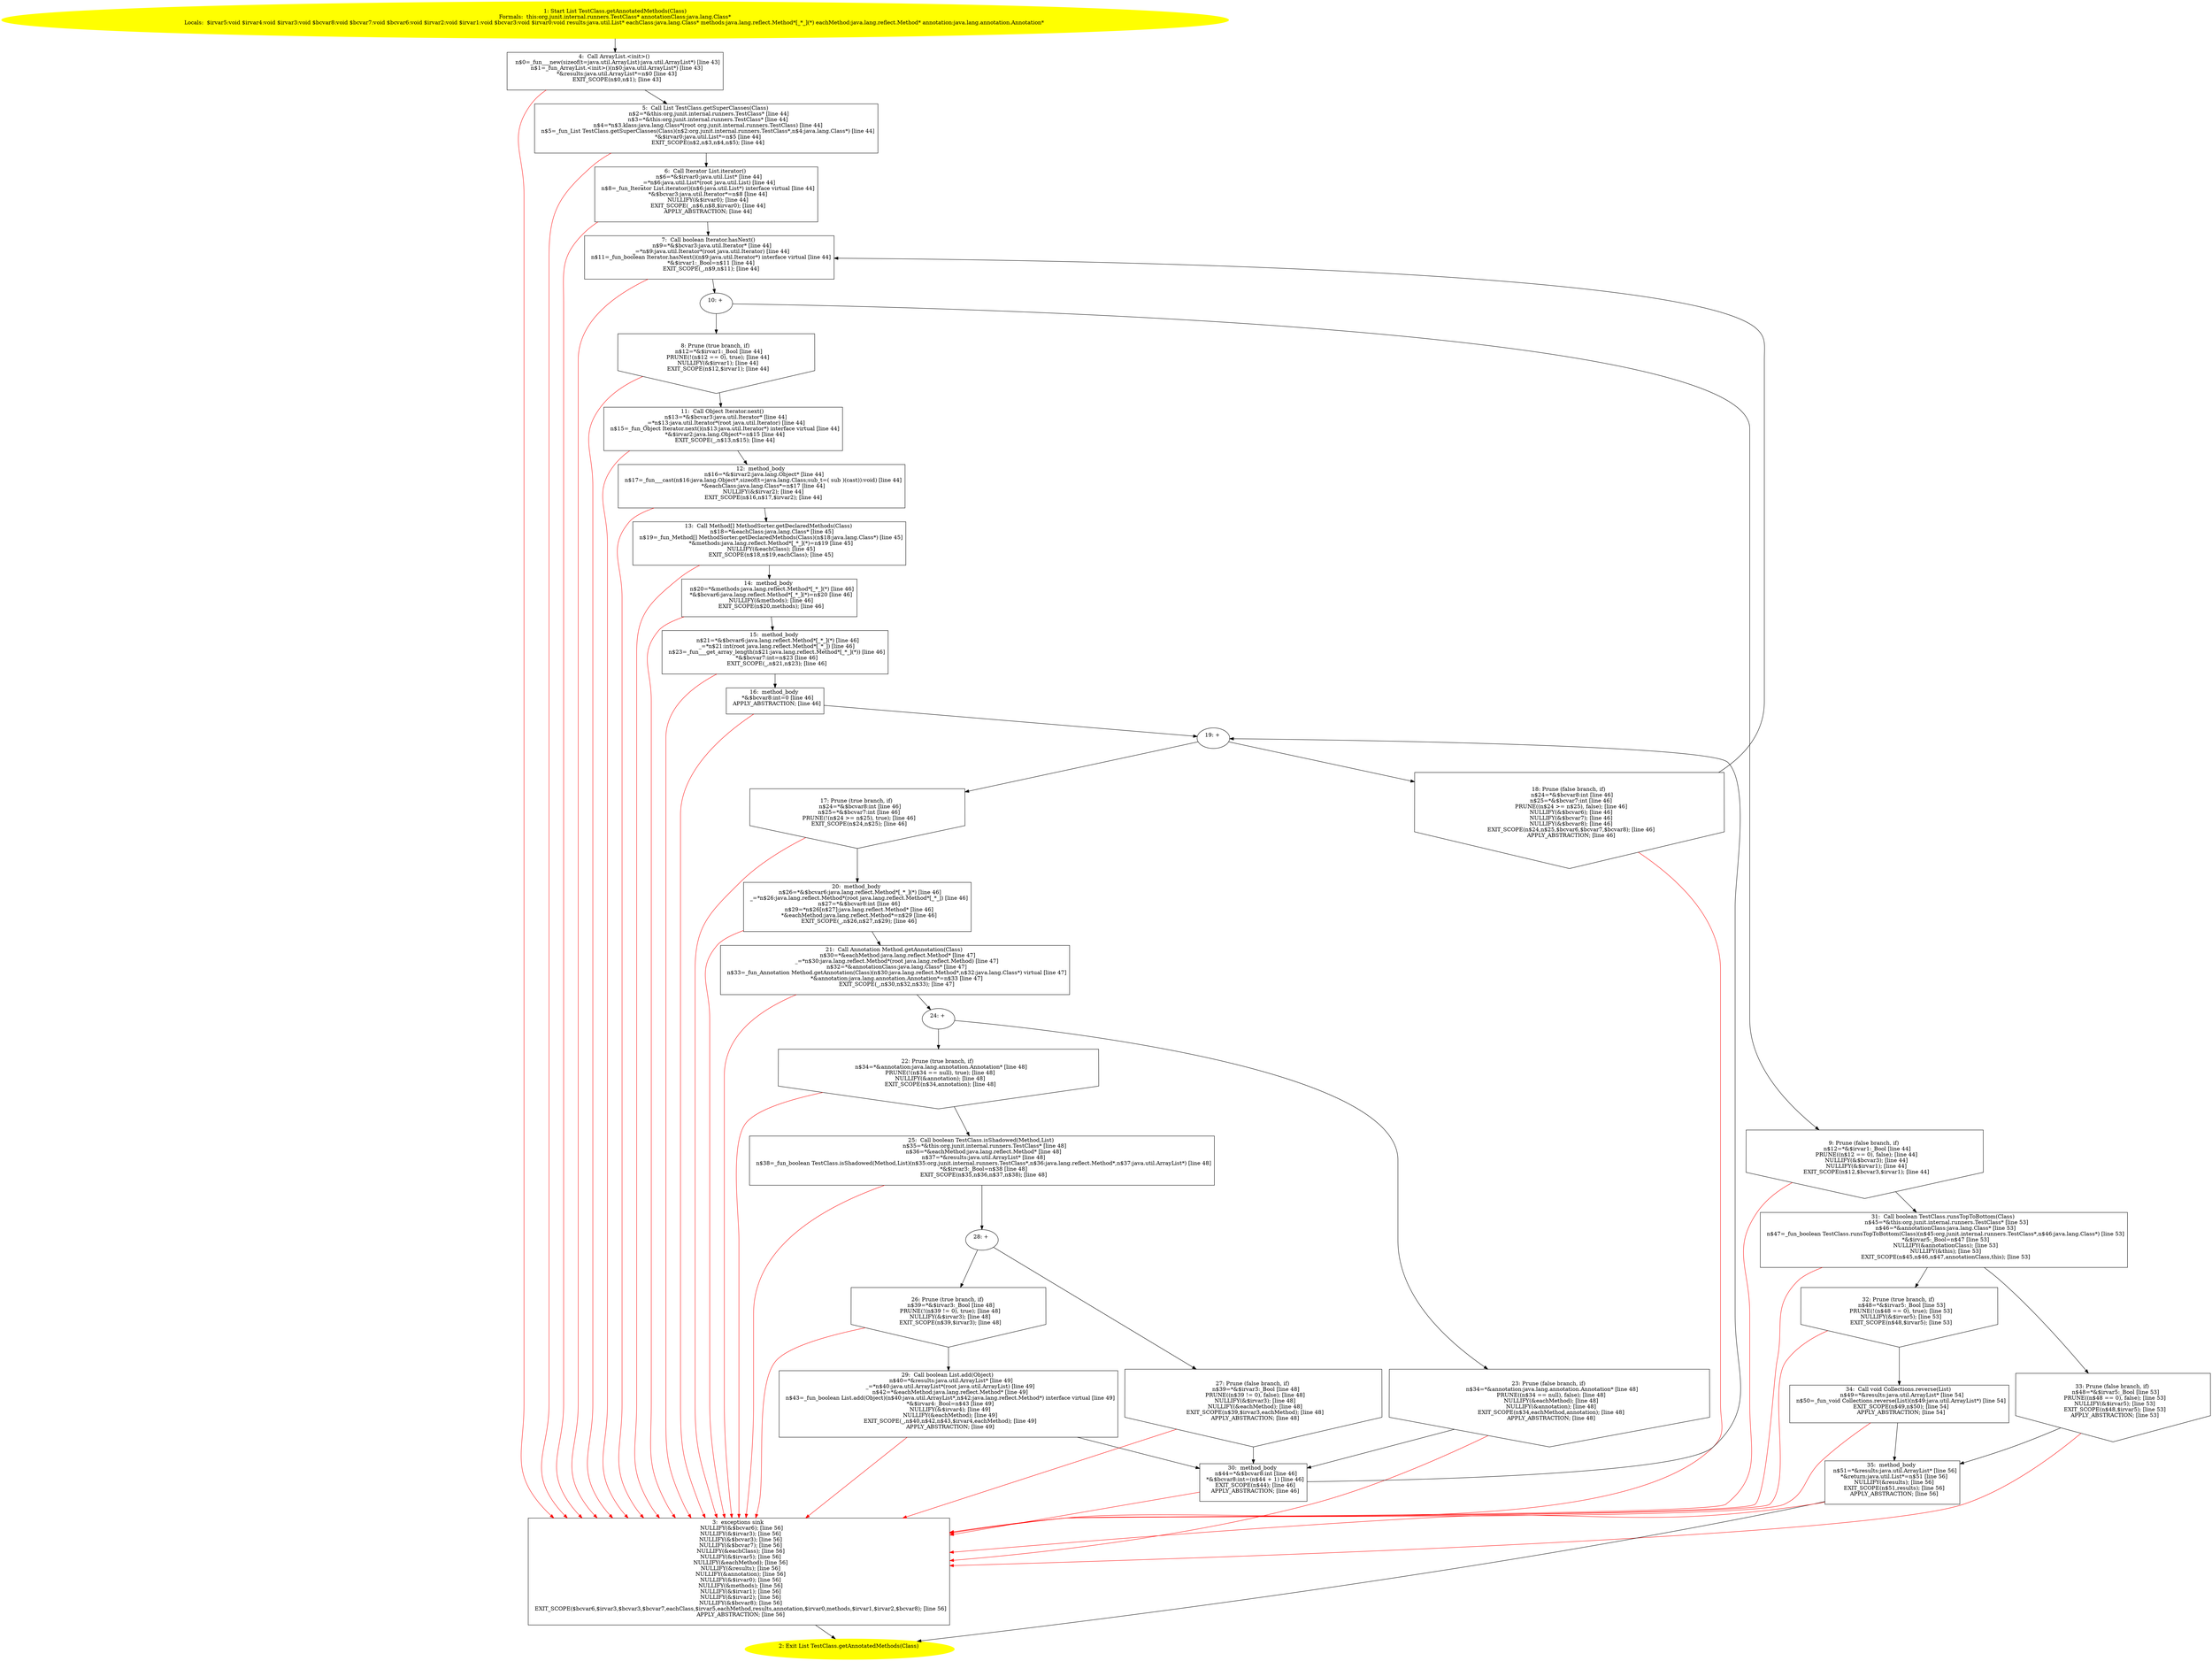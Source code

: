 /* @generated */
digraph cfg {
"org.junit.internal.runners.TestClass.getAnnotatedMethods(java.lang.Class):java.util.List.0c612e170a97fbf32b95e46c3983233b_1" [label="1: Start List TestClass.getAnnotatedMethods(Class)\nFormals:  this:org.junit.internal.runners.TestClass* annotationClass:java.lang.Class*\nLocals:  $irvar5:void $irvar4:void $irvar3:void $bcvar8:void $bcvar7:void $bcvar6:void $irvar2:void $irvar1:void $bcvar3:void $irvar0:void results:java.util.List* eachClass:java.lang.Class* methods:java.lang.reflect.Method*[_*_](*) eachMethod:java.lang.reflect.Method* annotation:java.lang.annotation.Annotation* \n  " color=yellow style=filled]
	

	 "org.junit.internal.runners.TestClass.getAnnotatedMethods(java.lang.Class):java.util.List.0c612e170a97fbf32b95e46c3983233b_1" -> "org.junit.internal.runners.TestClass.getAnnotatedMethods(java.lang.Class):java.util.List.0c612e170a97fbf32b95e46c3983233b_4" ;
"org.junit.internal.runners.TestClass.getAnnotatedMethods(java.lang.Class):java.util.List.0c612e170a97fbf32b95e46c3983233b_2" [label="2: Exit List TestClass.getAnnotatedMethods(Class) \n  " color=yellow style=filled]
	

"org.junit.internal.runners.TestClass.getAnnotatedMethods(java.lang.Class):java.util.List.0c612e170a97fbf32b95e46c3983233b_3" [label="3:  exceptions sink \n   NULLIFY(&$bcvar6); [line 56]\n  NULLIFY(&$irvar3); [line 56]\n  NULLIFY(&$bcvar3); [line 56]\n  NULLIFY(&$bcvar7); [line 56]\n  NULLIFY(&eachClass); [line 56]\n  NULLIFY(&$irvar5); [line 56]\n  NULLIFY(&eachMethod); [line 56]\n  NULLIFY(&results); [line 56]\n  NULLIFY(&annotation); [line 56]\n  NULLIFY(&$irvar0); [line 56]\n  NULLIFY(&methods); [line 56]\n  NULLIFY(&$irvar1); [line 56]\n  NULLIFY(&$irvar2); [line 56]\n  NULLIFY(&$bcvar8); [line 56]\n  EXIT_SCOPE($bcvar6,$irvar3,$bcvar3,$bcvar7,eachClass,$irvar5,eachMethod,results,annotation,$irvar0,methods,$irvar1,$irvar2,$bcvar8); [line 56]\n  APPLY_ABSTRACTION; [line 56]\n " shape="box"]
	

	 "org.junit.internal.runners.TestClass.getAnnotatedMethods(java.lang.Class):java.util.List.0c612e170a97fbf32b95e46c3983233b_3" -> "org.junit.internal.runners.TestClass.getAnnotatedMethods(java.lang.Class):java.util.List.0c612e170a97fbf32b95e46c3983233b_2" ;
"org.junit.internal.runners.TestClass.getAnnotatedMethods(java.lang.Class):java.util.List.0c612e170a97fbf32b95e46c3983233b_4" [label="4:  Call ArrayList.<init>() \n   n$0=_fun___new(sizeof(t=java.util.ArrayList):java.util.ArrayList*) [line 43]\n  n$1=_fun_ArrayList.<init>()(n$0:java.util.ArrayList*) [line 43]\n  *&results:java.util.ArrayList*=n$0 [line 43]\n  EXIT_SCOPE(n$0,n$1); [line 43]\n " shape="box"]
	

	 "org.junit.internal.runners.TestClass.getAnnotatedMethods(java.lang.Class):java.util.List.0c612e170a97fbf32b95e46c3983233b_4" -> "org.junit.internal.runners.TestClass.getAnnotatedMethods(java.lang.Class):java.util.List.0c612e170a97fbf32b95e46c3983233b_5" ;
	 "org.junit.internal.runners.TestClass.getAnnotatedMethods(java.lang.Class):java.util.List.0c612e170a97fbf32b95e46c3983233b_4" -> "org.junit.internal.runners.TestClass.getAnnotatedMethods(java.lang.Class):java.util.List.0c612e170a97fbf32b95e46c3983233b_3" [color="red" ];
"org.junit.internal.runners.TestClass.getAnnotatedMethods(java.lang.Class):java.util.List.0c612e170a97fbf32b95e46c3983233b_5" [label="5:  Call List TestClass.getSuperClasses(Class) \n   n$2=*&this:org.junit.internal.runners.TestClass* [line 44]\n  n$3=*&this:org.junit.internal.runners.TestClass* [line 44]\n  n$4=*n$3.klass:java.lang.Class*(root org.junit.internal.runners.TestClass) [line 44]\n  n$5=_fun_List TestClass.getSuperClasses(Class)(n$2:org.junit.internal.runners.TestClass*,n$4:java.lang.Class*) [line 44]\n  *&$irvar0:java.util.List*=n$5 [line 44]\n  EXIT_SCOPE(n$2,n$3,n$4,n$5); [line 44]\n " shape="box"]
	

	 "org.junit.internal.runners.TestClass.getAnnotatedMethods(java.lang.Class):java.util.List.0c612e170a97fbf32b95e46c3983233b_5" -> "org.junit.internal.runners.TestClass.getAnnotatedMethods(java.lang.Class):java.util.List.0c612e170a97fbf32b95e46c3983233b_6" ;
	 "org.junit.internal.runners.TestClass.getAnnotatedMethods(java.lang.Class):java.util.List.0c612e170a97fbf32b95e46c3983233b_5" -> "org.junit.internal.runners.TestClass.getAnnotatedMethods(java.lang.Class):java.util.List.0c612e170a97fbf32b95e46c3983233b_3" [color="red" ];
"org.junit.internal.runners.TestClass.getAnnotatedMethods(java.lang.Class):java.util.List.0c612e170a97fbf32b95e46c3983233b_6" [label="6:  Call Iterator List.iterator() \n   n$6=*&$irvar0:java.util.List* [line 44]\n  _=*n$6:java.util.List*(root java.util.List) [line 44]\n  n$8=_fun_Iterator List.iterator()(n$6:java.util.List*) interface virtual [line 44]\n  *&$bcvar3:java.util.Iterator*=n$8 [line 44]\n  NULLIFY(&$irvar0); [line 44]\n  EXIT_SCOPE(_,n$6,n$8,$irvar0); [line 44]\n  APPLY_ABSTRACTION; [line 44]\n " shape="box"]
	

	 "org.junit.internal.runners.TestClass.getAnnotatedMethods(java.lang.Class):java.util.List.0c612e170a97fbf32b95e46c3983233b_6" -> "org.junit.internal.runners.TestClass.getAnnotatedMethods(java.lang.Class):java.util.List.0c612e170a97fbf32b95e46c3983233b_7" ;
	 "org.junit.internal.runners.TestClass.getAnnotatedMethods(java.lang.Class):java.util.List.0c612e170a97fbf32b95e46c3983233b_6" -> "org.junit.internal.runners.TestClass.getAnnotatedMethods(java.lang.Class):java.util.List.0c612e170a97fbf32b95e46c3983233b_3" [color="red" ];
"org.junit.internal.runners.TestClass.getAnnotatedMethods(java.lang.Class):java.util.List.0c612e170a97fbf32b95e46c3983233b_7" [label="7:  Call boolean Iterator.hasNext() \n   n$9=*&$bcvar3:java.util.Iterator* [line 44]\n  _=*n$9:java.util.Iterator*(root java.util.Iterator) [line 44]\n  n$11=_fun_boolean Iterator.hasNext()(n$9:java.util.Iterator*) interface virtual [line 44]\n  *&$irvar1:_Bool=n$11 [line 44]\n  EXIT_SCOPE(_,n$9,n$11); [line 44]\n " shape="box"]
	

	 "org.junit.internal.runners.TestClass.getAnnotatedMethods(java.lang.Class):java.util.List.0c612e170a97fbf32b95e46c3983233b_7" -> "org.junit.internal.runners.TestClass.getAnnotatedMethods(java.lang.Class):java.util.List.0c612e170a97fbf32b95e46c3983233b_10" ;
	 "org.junit.internal.runners.TestClass.getAnnotatedMethods(java.lang.Class):java.util.List.0c612e170a97fbf32b95e46c3983233b_7" -> "org.junit.internal.runners.TestClass.getAnnotatedMethods(java.lang.Class):java.util.List.0c612e170a97fbf32b95e46c3983233b_3" [color="red" ];
"org.junit.internal.runners.TestClass.getAnnotatedMethods(java.lang.Class):java.util.List.0c612e170a97fbf32b95e46c3983233b_8" [label="8: Prune (true branch, if) \n   n$12=*&$irvar1:_Bool [line 44]\n  PRUNE(!(n$12 == 0), true); [line 44]\n  NULLIFY(&$irvar1); [line 44]\n  EXIT_SCOPE(n$12,$irvar1); [line 44]\n " shape="invhouse"]
	

	 "org.junit.internal.runners.TestClass.getAnnotatedMethods(java.lang.Class):java.util.List.0c612e170a97fbf32b95e46c3983233b_8" -> "org.junit.internal.runners.TestClass.getAnnotatedMethods(java.lang.Class):java.util.List.0c612e170a97fbf32b95e46c3983233b_11" ;
	 "org.junit.internal.runners.TestClass.getAnnotatedMethods(java.lang.Class):java.util.List.0c612e170a97fbf32b95e46c3983233b_8" -> "org.junit.internal.runners.TestClass.getAnnotatedMethods(java.lang.Class):java.util.List.0c612e170a97fbf32b95e46c3983233b_3" [color="red" ];
"org.junit.internal.runners.TestClass.getAnnotatedMethods(java.lang.Class):java.util.List.0c612e170a97fbf32b95e46c3983233b_9" [label="9: Prune (false branch, if) \n   n$12=*&$irvar1:_Bool [line 44]\n  PRUNE((n$12 == 0), false); [line 44]\n  NULLIFY(&$bcvar3); [line 44]\n  NULLIFY(&$irvar1); [line 44]\n  EXIT_SCOPE(n$12,$bcvar3,$irvar1); [line 44]\n " shape="invhouse"]
	

	 "org.junit.internal.runners.TestClass.getAnnotatedMethods(java.lang.Class):java.util.List.0c612e170a97fbf32b95e46c3983233b_9" -> "org.junit.internal.runners.TestClass.getAnnotatedMethods(java.lang.Class):java.util.List.0c612e170a97fbf32b95e46c3983233b_31" ;
	 "org.junit.internal.runners.TestClass.getAnnotatedMethods(java.lang.Class):java.util.List.0c612e170a97fbf32b95e46c3983233b_9" -> "org.junit.internal.runners.TestClass.getAnnotatedMethods(java.lang.Class):java.util.List.0c612e170a97fbf32b95e46c3983233b_3" [color="red" ];
"org.junit.internal.runners.TestClass.getAnnotatedMethods(java.lang.Class):java.util.List.0c612e170a97fbf32b95e46c3983233b_10" [label="10: + \n  " ]
	

	 "org.junit.internal.runners.TestClass.getAnnotatedMethods(java.lang.Class):java.util.List.0c612e170a97fbf32b95e46c3983233b_10" -> "org.junit.internal.runners.TestClass.getAnnotatedMethods(java.lang.Class):java.util.List.0c612e170a97fbf32b95e46c3983233b_8" ;
	 "org.junit.internal.runners.TestClass.getAnnotatedMethods(java.lang.Class):java.util.List.0c612e170a97fbf32b95e46c3983233b_10" -> "org.junit.internal.runners.TestClass.getAnnotatedMethods(java.lang.Class):java.util.List.0c612e170a97fbf32b95e46c3983233b_9" ;
"org.junit.internal.runners.TestClass.getAnnotatedMethods(java.lang.Class):java.util.List.0c612e170a97fbf32b95e46c3983233b_11" [label="11:  Call Object Iterator.next() \n   n$13=*&$bcvar3:java.util.Iterator* [line 44]\n  _=*n$13:java.util.Iterator*(root java.util.Iterator) [line 44]\n  n$15=_fun_Object Iterator.next()(n$13:java.util.Iterator*) interface virtual [line 44]\n  *&$irvar2:java.lang.Object*=n$15 [line 44]\n  EXIT_SCOPE(_,n$13,n$15); [line 44]\n " shape="box"]
	

	 "org.junit.internal.runners.TestClass.getAnnotatedMethods(java.lang.Class):java.util.List.0c612e170a97fbf32b95e46c3983233b_11" -> "org.junit.internal.runners.TestClass.getAnnotatedMethods(java.lang.Class):java.util.List.0c612e170a97fbf32b95e46c3983233b_12" ;
	 "org.junit.internal.runners.TestClass.getAnnotatedMethods(java.lang.Class):java.util.List.0c612e170a97fbf32b95e46c3983233b_11" -> "org.junit.internal.runners.TestClass.getAnnotatedMethods(java.lang.Class):java.util.List.0c612e170a97fbf32b95e46c3983233b_3" [color="red" ];
"org.junit.internal.runners.TestClass.getAnnotatedMethods(java.lang.Class):java.util.List.0c612e170a97fbf32b95e46c3983233b_12" [label="12:  method_body \n   n$16=*&$irvar2:java.lang.Object* [line 44]\n  n$17=_fun___cast(n$16:java.lang.Object*,sizeof(t=java.lang.Class;sub_t=( sub )(cast)):void) [line 44]\n  *&eachClass:java.lang.Class*=n$17 [line 44]\n  NULLIFY(&$irvar2); [line 44]\n  EXIT_SCOPE(n$16,n$17,$irvar2); [line 44]\n " shape="box"]
	

	 "org.junit.internal.runners.TestClass.getAnnotatedMethods(java.lang.Class):java.util.List.0c612e170a97fbf32b95e46c3983233b_12" -> "org.junit.internal.runners.TestClass.getAnnotatedMethods(java.lang.Class):java.util.List.0c612e170a97fbf32b95e46c3983233b_13" ;
	 "org.junit.internal.runners.TestClass.getAnnotatedMethods(java.lang.Class):java.util.List.0c612e170a97fbf32b95e46c3983233b_12" -> "org.junit.internal.runners.TestClass.getAnnotatedMethods(java.lang.Class):java.util.List.0c612e170a97fbf32b95e46c3983233b_3" [color="red" ];
"org.junit.internal.runners.TestClass.getAnnotatedMethods(java.lang.Class):java.util.List.0c612e170a97fbf32b95e46c3983233b_13" [label="13:  Call Method[] MethodSorter.getDeclaredMethods(Class) \n   n$18=*&eachClass:java.lang.Class* [line 45]\n  n$19=_fun_Method[] MethodSorter.getDeclaredMethods(Class)(n$18:java.lang.Class*) [line 45]\n  *&methods:java.lang.reflect.Method*[_*_](*)=n$19 [line 45]\n  NULLIFY(&eachClass); [line 45]\n  EXIT_SCOPE(n$18,n$19,eachClass); [line 45]\n " shape="box"]
	

	 "org.junit.internal.runners.TestClass.getAnnotatedMethods(java.lang.Class):java.util.List.0c612e170a97fbf32b95e46c3983233b_13" -> "org.junit.internal.runners.TestClass.getAnnotatedMethods(java.lang.Class):java.util.List.0c612e170a97fbf32b95e46c3983233b_14" ;
	 "org.junit.internal.runners.TestClass.getAnnotatedMethods(java.lang.Class):java.util.List.0c612e170a97fbf32b95e46c3983233b_13" -> "org.junit.internal.runners.TestClass.getAnnotatedMethods(java.lang.Class):java.util.List.0c612e170a97fbf32b95e46c3983233b_3" [color="red" ];
"org.junit.internal.runners.TestClass.getAnnotatedMethods(java.lang.Class):java.util.List.0c612e170a97fbf32b95e46c3983233b_14" [label="14:  method_body \n   n$20=*&methods:java.lang.reflect.Method*[_*_](*) [line 46]\n  *&$bcvar6:java.lang.reflect.Method*[_*_](*)=n$20 [line 46]\n  NULLIFY(&methods); [line 46]\n  EXIT_SCOPE(n$20,methods); [line 46]\n " shape="box"]
	

	 "org.junit.internal.runners.TestClass.getAnnotatedMethods(java.lang.Class):java.util.List.0c612e170a97fbf32b95e46c3983233b_14" -> "org.junit.internal.runners.TestClass.getAnnotatedMethods(java.lang.Class):java.util.List.0c612e170a97fbf32b95e46c3983233b_15" ;
	 "org.junit.internal.runners.TestClass.getAnnotatedMethods(java.lang.Class):java.util.List.0c612e170a97fbf32b95e46c3983233b_14" -> "org.junit.internal.runners.TestClass.getAnnotatedMethods(java.lang.Class):java.util.List.0c612e170a97fbf32b95e46c3983233b_3" [color="red" ];
"org.junit.internal.runners.TestClass.getAnnotatedMethods(java.lang.Class):java.util.List.0c612e170a97fbf32b95e46c3983233b_15" [label="15:  method_body \n   n$21=*&$bcvar6:java.lang.reflect.Method*[_*_](*) [line 46]\n  _=*n$21:int(root java.lang.reflect.Method*[_*_]) [line 46]\n  n$23=_fun___get_array_length(n$21:java.lang.reflect.Method*[_*_](*)) [line 46]\n  *&$bcvar7:int=n$23 [line 46]\n  EXIT_SCOPE(_,n$21,n$23); [line 46]\n " shape="box"]
	

	 "org.junit.internal.runners.TestClass.getAnnotatedMethods(java.lang.Class):java.util.List.0c612e170a97fbf32b95e46c3983233b_15" -> "org.junit.internal.runners.TestClass.getAnnotatedMethods(java.lang.Class):java.util.List.0c612e170a97fbf32b95e46c3983233b_16" ;
	 "org.junit.internal.runners.TestClass.getAnnotatedMethods(java.lang.Class):java.util.List.0c612e170a97fbf32b95e46c3983233b_15" -> "org.junit.internal.runners.TestClass.getAnnotatedMethods(java.lang.Class):java.util.List.0c612e170a97fbf32b95e46c3983233b_3" [color="red" ];
"org.junit.internal.runners.TestClass.getAnnotatedMethods(java.lang.Class):java.util.List.0c612e170a97fbf32b95e46c3983233b_16" [label="16:  method_body \n   *&$bcvar8:int=0 [line 46]\n  APPLY_ABSTRACTION; [line 46]\n " shape="box"]
	

	 "org.junit.internal.runners.TestClass.getAnnotatedMethods(java.lang.Class):java.util.List.0c612e170a97fbf32b95e46c3983233b_16" -> "org.junit.internal.runners.TestClass.getAnnotatedMethods(java.lang.Class):java.util.List.0c612e170a97fbf32b95e46c3983233b_19" ;
	 "org.junit.internal.runners.TestClass.getAnnotatedMethods(java.lang.Class):java.util.List.0c612e170a97fbf32b95e46c3983233b_16" -> "org.junit.internal.runners.TestClass.getAnnotatedMethods(java.lang.Class):java.util.List.0c612e170a97fbf32b95e46c3983233b_3" [color="red" ];
"org.junit.internal.runners.TestClass.getAnnotatedMethods(java.lang.Class):java.util.List.0c612e170a97fbf32b95e46c3983233b_17" [label="17: Prune (true branch, if) \n   n$24=*&$bcvar8:int [line 46]\n  n$25=*&$bcvar7:int [line 46]\n  PRUNE(!(n$24 >= n$25), true); [line 46]\n  EXIT_SCOPE(n$24,n$25); [line 46]\n " shape="invhouse"]
	

	 "org.junit.internal.runners.TestClass.getAnnotatedMethods(java.lang.Class):java.util.List.0c612e170a97fbf32b95e46c3983233b_17" -> "org.junit.internal.runners.TestClass.getAnnotatedMethods(java.lang.Class):java.util.List.0c612e170a97fbf32b95e46c3983233b_20" ;
	 "org.junit.internal.runners.TestClass.getAnnotatedMethods(java.lang.Class):java.util.List.0c612e170a97fbf32b95e46c3983233b_17" -> "org.junit.internal.runners.TestClass.getAnnotatedMethods(java.lang.Class):java.util.List.0c612e170a97fbf32b95e46c3983233b_3" [color="red" ];
"org.junit.internal.runners.TestClass.getAnnotatedMethods(java.lang.Class):java.util.List.0c612e170a97fbf32b95e46c3983233b_18" [label="18: Prune (false branch, if) \n   n$24=*&$bcvar8:int [line 46]\n  n$25=*&$bcvar7:int [line 46]\n  PRUNE((n$24 >= n$25), false); [line 46]\n  NULLIFY(&$bcvar6); [line 46]\n  NULLIFY(&$bcvar7); [line 46]\n  NULLIFY(&$bcvar8); [line 46]\n  EXIT_SCOPE(n$24,n$25,$bcvar6,$bcvar7,$bcvar8); [line 46]\n  APPLY_ABSTRACTION; [line 46]\n " shape="invhouse"]
	

	 "org.junit.internal.runners.TestClass.getAnnotatedMethods(java.lang.Class):java.util.List.0c612e170a97fbf32b95e46c3983233b_18" -> "org.junit.internal.runners.TestClass.getAnnotatedMethods(java.lang.Class):java.util.List.0c612e170a97fbf32b95e46c3983233b_7" ;
	 "org.junit.internal.runners.TestClass.getAnnotatedMethods(java.lang.Class):java.util.List.0c612e170a97fbf32b95e46c3983233b_18" -> "org.junit.internal.runners.TestClass.getAnnotatedMethods(java.lang.Class):java.util.List.0c612e170a97fbf32b95e46c3983233b_3" [color="red" ];
"org.junit.internal.runners.TestClass.getAnnotatedMethods(java.lang.Class):java.util.List.0c612e170a97fbf32b95e46c3983233b_19" [label="19: + \n  " ]
	

	 "org.junit.internal.runners.TestClass.getAnnotatedMethods(java.lang.Class):java.util.List.0c612e170a97fbf32b95e46c3983233b_19" -> "org.junit.internal.runners.TestClass.getAnnotatedMethods(java.lang.Class):java.util.List.0c612e170a97fbf32b95e46c3983233b_17" ;
	 "org.junit.internal.runners.TestClass.getAnnotatedMethods(java.lang.Class):java.util.List.0c612e170a97fbf32b95e46c3983233b_19" -> "org.junit.internal.runners.TestClass.getAnnotatedMethods(java.lang.Class):java.util.List.0c612e170a97fbf32b95e46c3983233b_18" ;
"org.junit.internal.runners.TestClass.getAnnotatedMethods(java.lang.Class):java.util.List.0c612e170a97fbf32b95e46c3983233b_20" [label="20:  method_body \n   n$26=*&$bcvar6:java.lang.reflect.Method*[_*_](*) [line 46]\n  _=*n$26:java.lang.reflect.Method*(root java.lang.reflect.Method*[_*_]) [line 46]\n  n$27=*&$bcvar8:int [line 46]\n  n$29=*n$26[n$27]:java.lang.reflect.Method* [line 46]\n  *&eachMethod:java.lang.reflect.Method*=n$29 [line 46]\n  EXIT_SCOPE(_,n$26,n$27,n$29); [line 46]\n " shape="box"]
	

	 "org.junit.internal.runners.TestClass.getAnnotatedMethods(java.lang.Class):java.util.List.0c612e170a97fbf32b95e46c3983233b_20" -> "org.junit.internal.runners.TestClass.getAnnotatedMethods(java.lang.Class):java.util.List.0c612e170a97fbf32b95e46c3983233b_21" ;
	 "org.junit.internal.runners.TestClass.getAnnotatedMethods(java.lang.Class):java.util.List.0c612e170a97fbf32b95e46c3983233b_20" -> "org.junit.internal.runners.TestClass.getAnnotatedMethods(java.lang.Class):java.util.List.0c612e170a97fbf32b95e46c3983233b_3" [color="red" ];
"org.junit.internal.runners.TestClass.getAnnotatedMethods(java.lang.Class):java.util.List.0c612e170a97fbf32b95e46c3983233b_21" [label="21:  Call Annotation Method.getAnnotation(Class) \n   n$30=*&eachMethod:java.lang.reflect.Method* [line 47]\n  _=*n$30:java.lang.reflect.Method*(root java.lang.reflect.Method) [line 47]\n  n$32=*&annotationClass:java.lang.Class* [line 47]\n  n$33=_fun_Annotation Method.getAnnotation(Class)(n$30:java.lang.reflect.Method*,n$32:java.lang.Class*) virtual [line 47]\n  *&annotation:java.lang.annotation.Annotation*=n$33 [line 47]\n  EXIT_SCOPE(_,n$30,n$32,n$33); [line 47]\n " shape="box"]
	

	 "org.junit.internal.runners.TestClass.getAnnotatedMethods(java.lang.Class):java.util.List.0c612e170a97fbf32b95e46c3983233b_21" -> "org.junit.internal.runners.TestClass.getAnnotatedMethods(java.lang.Class):java.util.List.0c612e170a97fbf32b95e46c3983233b_24" ;
	 "org.junit.internal.runners.TestClass.getAnnotatedMethods(java.lang.Class):java.util.List.0c612e170a97fbf32b95e46c3983233b_21" -> "org.junit.internal.runners.TestClass.getAnnotatedMethods(java.lang.Class):java.util.List.0c612e170a97fbf32b95e46c3983233b_3" [color="red" ];
"org.junit.internal.runners.TestClass.getAnnotatedMethods(java.lang.Class):java.util.List.0c612e170a97fbf32b95e46c3983233b_22" [label="22: Prune (true branch, if) \n   n$34=*&annotation:java.lang.annotation.Annotation* [line 48]\n  PRUNE(!(n$34 == null), true); [line 48]\n  NULLIFY(&annotation); [line 48]\n  EXIT_SCOPE(n$34,annotation); [line 48]\n " shape="invhouse"]
	

	 "org.junit.internal.runners.TestClass.getAnnotatedMethods(java.lang.Class):java.util.List.0c612e170a97fbf32b95e46c3983233b_22" -> "org.junit.internal.runners.TestClass.getAnnotatedMethods(java.lang.Class):java.util.List.0c612e170a97fbf32b95e46c3983233b_25" ;
	 "org.junit.internal.runners.TestClass.getAnnotatedMethods(java.lang.Class):java.util.List.0c612e170a97fbf32b95e46c3983233b_22" -> "org.junit.internal.runners.TestClass.getAnnotatedMethods(java.lang.Class):java.util.List.0c612e170a97fbf32b95e46c3983233b_3" [color="red" ];
"org.junit.internal.runners.TestClass.getAnnotatedMethods(java.lang.Class):java.util.List.0c612e170a97fbf32b95e46c3983233b_23" [label="23: Prune (false branch, if) \n   n$34=*&annotation:java.lang.annotation.Annotation* [line 48]\n  PRUNE((n$34 == null), false); [line 48]\n  NULLIFY(&eachMethod); [line 48]\n  NULLIFY(&annotation); [line 48]\n  EXIT_SCOPE(n$34,eachMethod,annotation); [line 48]\n  APPLY_ABSTRACTION; [line 48]\n " shape="invhouse"]
	

	 "org.junit.internal.runners.TestClass.getAnnotatedMethods(java.lang.Class):java.util.List.0c612e170a97fbf32b95e46c3983233b_23" -> "org.junit.internal.runners.TestClass.getAnnotatedMethods(java.lang.Class):java.util.List.0c612e170a97fbf32b95e46c3983233b_30" ;
	 "org.junit.internal.runners.TestClass.getAnnotatedMethods(java.lang.Class):java.util.List.0c612e170a97fbf32b95e46c3983233b_23" -> "org.junit.internal.runners.TestClass.getAnnotatedMethods(java.lang.Class):java.util.List.0c612e170a97fbf32b95e46c3983233b_3" [color="red" ];
"org.junit.internal.runners.TestClass.getAnnotatedMethods(java.lang.Class):java.util.List.0c612e170a97fbf32b95e46c3983233b_24" [label="24: + \n  " ]
	

	 "org.junit.internal.runners.TestClass.getAnnotatedMethods(java.lang.Class):java.util.List.0c612e170a97fbf32b95e46c3983233b_24" -> "org.junit.internal.runners.TestClass.getAnnotatedMethods(java.lang.Class):java.util.List.0c612e170a97fbf32b95e46c3983233b_22" ;
	 "org.junit.internal.runners.TestClass.getAnnotatedMethods(java.lang.Class):java.util.List.0c612e170a97fbf32b95e46c3983233b_24" -> "org.junit.internal.runners.TestClass.getAnnotatedMethods(java.lang.Class):java.util.List.0c612e170a97fbf32b95e46c3983233b_23" ;
"org.junit.internal.runners.TestClass.getAnnotatedMethods(java.lang.Class):java.util.List.0c612e170a97fbf32b95e46c3983233b_25" [label="25:  Call boolean TestClass.isShadowed(Method,List) \n   n$35=*&this:org.junit.internal.runners.TestClass* [line 48]\n  n$36=*&eachMethod:java.lang.reflect.Method* [line 48]\n  n$37=*&results:java.util.ArrayList* [line 48]\n  n$38=_fun_boolean TestClass.isShadowed(Method,List)(n$35:org.junit.internal.runners.TestClass*,n$36:java.lang.reflect.Method*,n$37:java.util.ArrayList*) [line 48]\n  *&$irvar3:_Bool=n$38 [line 48]\n  EXIT_SCOPE(n$35,n$36,n$37,n$38); [line 48]\n " shape="box"]
	

	 "org.junit.internal.runners.TestClass.getAnnotatedMethods(java.lang.Class):java.util.List.0c612e170a97fbf32b95e46c3983233b_25" -> "org.junit.internal.runners.TestClass.getAnnotatedMethods(java.lang.Class):java.util.List.0c612e170a97fbf32b95e46c3983233b_28" ;
	 "org.junit.internal.runners.TestClass.getAnnotatedMethods(java.lang.Class):java.util.List.0c612e170a97fbf32b95e46c3983233b_25" -> "org.junit.internal.runners.TestClass.getAnnotatedMethods(java.lang.Class):java.util.List.0c612e170a97fbf32b95e46c3983233b_3" [color="red" ];
"org.junit.internal.runners.TestClass.getAnnotatedMethods(java.lang.Class):java.util.List.0c612e170a97fbf32b95e46c3983233b_26" [label="26: Prune (true branch, if) \n   n$39=*&$irvar3:_Bool [line 48]\n  PRUNE(!(n$39 != 0), true); [line 48]\n  NULLIFY(&$irvar3); [line 48]\n  EXIT_SCOPE(n$39,$irvar3); [line 48]\n " shape="invhouse"]
	

	 "org.junit.internal.runners.TestClass.getAnnotatedMethods(java.lang.Class):java.util.List.0c612e170a97fbf32b95e46c3983233b_26" -> "org.junit.internal.runners.TestClass.getAnnotatedMethods(java.lang.Class):java.util.List.0c612e170a97fbf32b95e46c3983233b_29" ;
	 "org.junit.internal.runners.TestClass.getAnnotatedMethods(java.lang.Class):java.util.List.0c612e170a97fbf32b95e46c3983233b_26" -> "org.junit.internal.runners.TestClass.getAnnotatedMethods(java.lang.Class):java.util.List.0c612e170a97fbf32b95e46c3983233b_3" [color="red" ];
"org.junit.internal.runners.TestClass.getAnnotatedMethods(java.lang.Class):java.util.List.0c612e170a97fbf32b95e46c3983233b_27" [label="27: Prune (false branch, if) \n   n$39=*&$irvar3:_Bool [line 48]\n  PRUNE((n$39 != 0), false); [line 48]\n  NULLIFY(&$irvar3); [line 48]\n  NULLIFY(&eachMethod); [line 48]\n  EXIT_SCOPE(n$39,$irvar3,eachMethod); [line 48]\n  APPLY_ABSTRACTION; [line 48]\n " shape="invhouse"]
	

	 "org.junit.internal.runners.TestClass.getAnnotatedMethods(java.lang.Class):java.util.List.0c612e170a97fbf32b95e46c3983233b_27" -> "org.junit.internal.runners.TestClass.getAnnotatedMethods(java.lang.Class):java.util.List.0c612e170a97fbf32b95e46c3983233b_30" ;
	 "org.junit.internal.runners.TestClass.getAnnotatedMethods(java.lang.Class):java.util.List.0c612e170a97fbf32b95e46c3983233b_27" -> "org.junit.internal.runners.TestClass.getAnnotatedMethods(java.lang.Class):java.util.List.0c612e170a97fbf32b95e46c3983233b_3" [color="red" ];
"org.junit.internal.runners.TestClass.getAnnotatedMethods(java.lang.Class):java.util.List.0c612e170a97fbf32b95e46c3983233b_28" [label="28: + \n  " ]
	

	 "org.junit.internal.runners.TestClass.getAnnotatedMethods(java.lang.Class):java.util.List.0c612e170a97fbf32b95e46c3983233b_28" -> "org.junit.internal.runners.TestClass.getAnnotatedMethods(java.lang.Class):java.util.List.0c612e170a97fbf32b95e46c3983233b_26" ;
	 "org.junit.internal.runners.TestClass.getAnnotatedMethods(java.lang.Class):java.util.List.0c612e170a97fbf32b95e46c3983233b_28" -> "org.junit.internal.runners.TestClass.getAnnotatedMethods(java.lang.Class):java.util.List.0c612e170a97fbf32b95e46c3983233b_27" ;
"org.junit.internal.runners.TestClass.getAnnotatedMethods(java.lang.Class):java.util.List.0c612e170a97fbf32b95e46c3983233b_29" [label="29:  Call boolean List.add(Object) \n   n$40=*&results:java.util.ArrayList* [line 49]\n  _=*n$40:java.util.ArrayList*(root java.util.ArrayList) [line 49]\n  n$42=*&eachMethod:java.lang.reflect.Method* [line 49]\n  n$43=_fun_boolean List.add(Object)(n$40:java.util.ArrayList*,n$42:java.lang.reflect.Method*) interface virtual [line 49]\n  *&$irvar4:_Bool=n$43 [line 49]\n  NULLIFY(&$irvar4); [line 49]\n  NULLIFY(&eachMethod); [line 49]\n  EXIT_SCOPE(_,n$40,n$42,n$43,$irvar4,eachMethod); [line 49]\n  APPLY_ABSTRACTION; [line 49]\n " shape="box"]
	

	 "org.junit.internal.runners.TestClass.getAnnotatedMethods(java.lang.Class):java.util.List.0c612e170a97fbf32b95e46c3983233b_29" -> "org.junit.internal.runners.TestClass.getAnnotatedMethods(java.lang.Class):java.util.List.0c612e170a97fbf32b95e46c3983233b_30" ;
	 "org.junit.internal.runners.TestClass.getAnnotatedMethods(java.lang.Class):java.util.List.0c612e170a97fbf32b95e46c3983233b_29" -> "org.junit.internal.runners.TestClass.getAnnotatedMethods(java.lang.Class):java.util.List.0c612e170a97fbf32b95e46c3983233b_3" [color="red" ];
"org.junit.internal.runners.TestClass.getAnnotatedMethods(java.lang.Class):java.util.List.0c612e170a97fbf32b95e46c3983233b_30" [label="30:  method_body \n   n$44=*&$bcvar8:int [line 46]\n  *&$bcvar8:int=(n$44 + 1) [line 46]\n  EXIT_SCOPE(n$44); [line 46]\n  APPLY_ABSTRACTION; [line 46]\n " shape="box"]
	

	 "org.junit.internal.runners.TestClass.getAnnotatedMethods(java.lang.Class):java.util.List.0c612e170a97fbf32b95e46c3983233b_30" -> "org.junit.internal.runners.TestClass.getAnnotatedMethods(java.lang.Class):java.util.List.0c612e170a97fbf32b95e46c3983233b_19" ;
	 "org.junit.internal.runners.TestClass.getAnnotatedMethods(java.lang.Class):java.util.List.0c612e170a97fbf32b95e46c3983233b_30" -> "org.junit.internal.runners.TestClass.getAnnotatedMethods(java.lang.Class):java.util.List.0c612e170a97fbf32b95e46c3983233b_3" [color="red" ];
"org.junit.internal.runners.TestClass.getAnnotatedMethods(java.lang.Class):java.util.List.0c612e170a97fbf32b95e46c3983233b_31" [label="31:  Call boolean TestClass.runsTopToBottom(Class) \n   n$45=*&this:org.junit.internal.runners.TestClass* [line 53]\n  n$46=*&annotationClass:java.lang.Class* [line 53]\n  n$47=_fun_boolean TestClass.runsTopToBottom(Class)(n$45:org.junit.internal.runners.TestClass*,n$46:java.lang.Class*) [line 53]\n  *&$irvar5:_Bool=n$47 [line 53]\n  NULLIFY(&annotationClass); [line 53]\n  NULLIFY(&this); [line 53]\n  EXIT_SCOPE(n$45,n$46,n$47,annotationClass,this); [line 53]\n " shape="box"]
	

	 "org.junit.internal.runners.TestClass.getAnnotatedMethods(java.lang.Class):java.util.List.0c612e170a97fbf32b95e46c3983233b_31" -> "org.junit.internal.runners.TestClass.getAnnotatedMethods(java.lang.Class):java.util.List.0c612e170a97fbf32b95e46c3983233b_32" ;
	 "org.junit.internal.runners.TestClass.getAnnotatedMethods(java.lang.Class):java.util.List.0c612e170a97fbf32b95e46c3983233b_31" -> "org.junit.internal.runners.TestClass.getAnnotatedMethods(java.lang.Class):java.util.List.0c612e170a97fbf32b95e46c3983233b_33" ;
	 "org.junit.internal.runners.TestClass.getAnnotatedMethods(java.lang.Class):java.util.List.0c612e170a97fbf32b95e46c3983233b_31" -> "org.junit.internal.runners.TestClass.getAnnotatedMethods(java.lang.Class):java.util.List.0c612e170a97fbf32b95e46c3983233b_3" [color="red" ];
"org.junit.internal.runners.TestClass.getAnnotatedMethods(java.lang.Class):java.util.List.0c612e170a97fbf32b95e46c3983233b_32" [label="32: Prune (true branch, if) \n   n$48=*&$irvar5:_Bool [line 53]\n  PRUNE(!(n$48 == 0), true); [line 53]\n  NULLIFY(&$irvar5); [line 53]\n  EXIT_SCOPE(n$48,$irvar5); [line 53]\n " shape="invhouse"]
	

	 "org.junit.internal.runners.TestClass.getAnnotatedMethods(java.lang.Class):java.util.List.0c612e170a97fbf32b95e46c3983233b_32" -> "org.junit.internal.runners.TestClass.getAnnotatedMethods(java.lang.Class):java.util.List.0c612e170a97fbf32b95e46c3983233b_34" ;
	 "org.junit.internal.runners.TestClass.getAnnotatedMethods(java.lang.Class):java.util.List.0c612e170a97fbf32b95e46c3983233b_32" -> "org.junit.internal.runners.TestClass.getAnnotatedMethods(java.lang.Class):java.util.List.0c612e170a97fbf32b95e46c3983233b_3" [color="red" ];
"org.junit.internal.runners.TestClass.getAnnotatedMethods(java.lang.Class):java.util.List.0c612e170a97fbf32b95e46c3983233b_33" [label="33: Prune (false branch, if) \n   n$48=*&$irvar5:_Bool [line 53]\n  PRUNE((n$48 == 0), false); [line 53]\n  NULLIFY(&$irvar5); [line 53]\n  EXIT_SCOPE(n$48,$irvar5); [line 53]\n  APPLY_ABSTRACTION; [line 53]\n " shape="invhouse"]
	

	 "org.junit.internal.runners.TestClass.getAnnotatedMethods(java.lang.Class):java.util.List.0c612e170a97fbf32b95e46c3983233b_33" -> "org.junit.internal.runners.TestClass.getAnnotatedMethods(java.lang.Class):java.util.List.0c612e170a97fbf32b95e46c3983233b_35" ;
	 "org.junit.internal.runners.TestClass.getAnnotatedMethods(java.lang.Class):java.util.List.0c612e170a97fbf32b95e46c3983233b_33" -> "org.junit.internal.runners.TestClass.getAnnotatedMethods(java.lang.Class):java.util.List.0c612e170a97fbf32b95e46c3983233b_3" [color="red" ];
"org.junit.internal.runners.TestClass.getAnnotatedMethods(java.lang.Class):java.util.List.0c612e170a97fbf32b95e46c3983233b_34" [label="34:  Call void Collections.reverse(List) \n   n$49=*&results:java.util.ArrayList* [line 54]\n  n$50=_fun_void Collections.reverse(List)(n$49:java.util.ArrayList*) [line 54]\n  EXIT_SCOPE(n$49,n$50); [line 54]\n  APPLY_ABSTRACTION; [line 54]\n " shape="box"]
	

	 "org.junit.internal.runners.TestClass.getAnnotatedMethods(java.lang.Class):java.util.List.0c612e170a97fbf32b95e46c3983233b_34" -> "org.junit.internal.runners.TestClass.getAnnotatedMethods(java.lang.Class):java.util.List.0c612e170a97fbf32b95e46c3983233b_35" ;
	 "org.junit.internal.runners.TestClass.getAnnotatedMethods(java.lang.Class):java.util.List.0c612e170a97fbf32b95e46c3983233b_34" -> "org.junit.internal.runners.TestClass.getAnnotatedMethods(java.lang.Class):java.util.List.0c612e170a97fbf32b95e46c3983233b_3" [color="red" ];
"org.junit.internal.runners.TestClass.getAnnotatedMethods(java.lang.Class):java.util.List.0c612e170a97fbf32b95e46c3983233b_35" [label="35:  method_body \n   n$51=*&results:java.util.ArrayList* [line 56]\n  *&return:java.util.List*=n$51 [line 56]\n  NULLIFY(&results); [line 56]\n  EXIT_SCOPE(n$51,results); [line 56]\n  APPLY_ABSTRACTION; [line 56]\n " shape="box"]
	

	 "org.junit.internal.runners.TestClass.getAnnotatedMethods(java.lang.Class):java.util.List.0c612e170a97fbf32b95e46c3983233b_35" -> "org.junit.internal.runners.TestClass.getAnnotatedMethods(java.lang.Class):java.util.List.0c612e170a97fbf32b95e46c3983233b_2" ;
	 "org.junit.internal.runners.TestClass.getAnnotatedMethods(java.lang.Class):java.util.List.0c612e170a97fbf32b95e46c3983233b_35" -> "org.junit.internal.runners.TestClass.getAnnotatedMethods(java.lang.Class):java.util.List.0c612e170a97fbf32b95e46c3983233b_3" [color="red" ];
}
